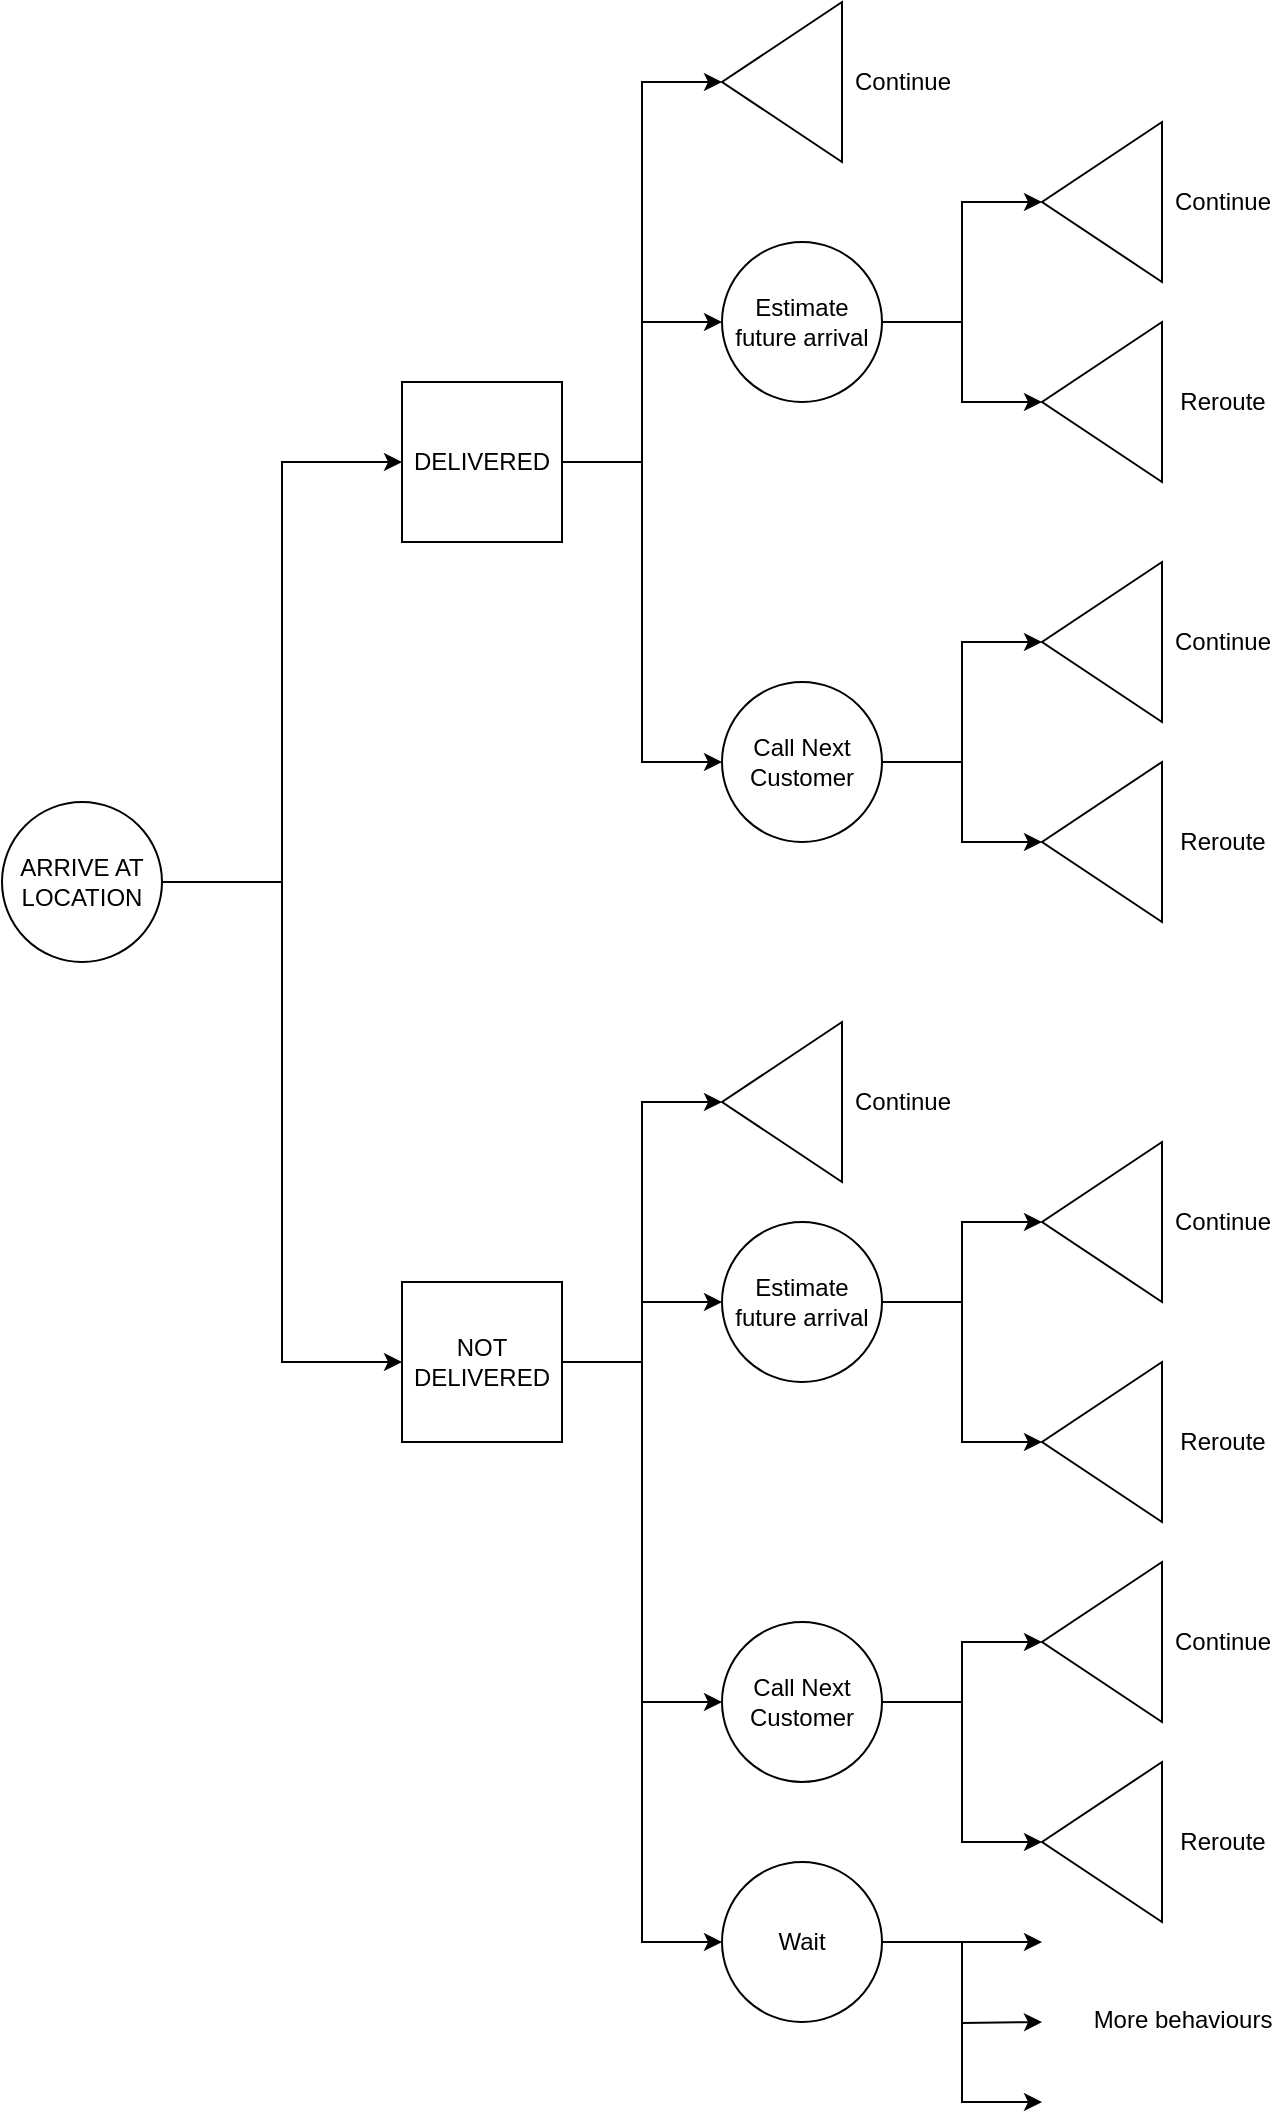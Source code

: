 <mxfile version="13.1.3">
    <diagram id="6hGFLwfOUW9BJ-s0fimq" name="Page-1">
        <mxGraphModel dx="2690" dy="1263" grid="0" gridSize="10" guides="1" tooltips="1" connect="1" arrows="1" fold="1" page="1" pageScale="1" pageWidth="827" pageHeight="1169" math="0" shadow="0">
            <root>
                <mxCell id="0"/>
                <mxCell id="1" parent="0"/>
                <mxCell id="23" style="edgeStyle=orthogonalEdgeStyle;rounded=0;orthogonalLoop=1;jettySize=auto;html=1;entryX=0;entryY=0.5;entryDx=0;entryDy=0;" edge="1" parent="1" source="2" target="3">
                    <mxGeometry relative="1" as="geometry"/>
                </mxCell>
                <mxCell id="24" style="edgeStyle=orthogonalEdgeStyle;rounded=0;orthogonalLoop=1;jettySize=auto;html=1;entryX=0;entryY=0.5;entryDx=0;entryDy=0;" edge="1" parent="1" source="2" target="4">
                    <mxGeometry relative="1" as="geometry"/>
                </mxCell>
                <mxCell id="2" value="ARRIVE AT LOCATION" style="ellipse;whiteSpace=wrap;html=1;aspect=fixed;" vertex="1" parent="1">
                    <mxGeometry x="40" y="480" width="80" height="80" as="geometry"/>
                </mxCell>
                <mxCell id="9" style="edgeStyle=orthogonalEdgeStyle;rounded=0;orthogonalLoop=1;jettySize=auto;html=1;entryX=1;entryY=0.5;entryDx=0;entryDy=0;" edge="1" parent="1" source="3" target="5">
                    <mxGeometry relative="1" as="geometry"/>
                </mxCell>
                <mxCell id="10" style="edgeStyle=orthogonalEdgeStyle;rounded=0;orthogonalLoop=1;jettySize=auto;html=1;entryX=0;entryY=0.5;entryDx=0;entryDy=0;" edge="1" parent="1" source="3" target="6">
                    <mxGeometry relative="1" as="geometry"/>
                </mxCell>
                <mxCell id="11" style="edgeStyle=orthogonalEdgeStyle;rounded=0;orthogonalLoop=1;jettySize=auto;html=1;entryX=0;entryY=0.5;entryDx=0;entryDy=0;" edge="1" parent="1" source="3" target="7">
                    <mxGeometry relative="1" as="geometry"/>
                </mxCell>
                <mxCell id="3" value="DELIVERED" style="whiteSpace=wrap;html=1;aspect=fixed;" vertex="1" parent="1">
                    <mxGeometry x="240" y="270" width="80" height="80" as="geometry"/>
                </mxCell>
                <mxCell id="81" style="edgeStyle=orthogonalEdgeStyle;rounded=0;orthogonalLoop=1;jettySize=auto;html=1;entryX=1;entryY=0.5;entryDx=0;entryDy=0;" edge="1" parent="1" source="4" target="67">
                    <mxGeometry relative="1" as="geometry"/>
                </mxCell>
                <mxCell id="82" style="edgeStyle=orthogonalEdgeStyle;rounded=0;orthogonalLoop=1;jettySize=auto;html=1;entryX=0;entryY=0.5;entryDx=0;entryDy=0;" edge="1" parent="1" source="4" target="70">
                    <mxGeometry relative="1" as="geometry"/>
                </mxCell>
                <mxCell id="83" style="edgeStyle=orthogonalEdgeStyle;rounded=0;orthogonalLoop=1;jettySize=auto;html=1;entryX=0;entryY=0.5;entryDx=0;entryDy=0;" edge="1" parent="1" source="4" target="73">
                    <mxGeometry relative="1" as="geometry"/>
                </mxCell>
                <mxCell id="90" style="edgeStyle=orthogonalEdgeStyle;rounded=0;orthogonalLoop=1;jettySize=auto;html=1;entryX=0;entryY=0.5;entryDx=0;entryDy=0;" edge="1" parent="1" source="4" target="89">
                    <mxGeometry relative="1" as="geometry"/>
                </mxCell>
                <mxCell id="4" value="NOT DELIVERED" style="whiteSpace=wrap;html=1;aspect=fixed;" vertex="1" parent="1">
                    <mxGeometry x="240" y="720" width="80" height="80" as="geometry"/>
                </mxCell>
                <mxCell id="5" value="" style="triangle;whiteSpace=wrap;html=1;rotation=-180;" vertex="1" parent="1">
                    <mxGeometry x="400" y="80" width="60" height="80" as="geometry"/>
                </mxCell>
                <mxCell id="14" style="edgeStyle=orthogonalEdgeStyle;rounded=0;orthogonalLoop=1;jettySize=auto;html=1;entryX=1;entryY=0.5;entryDx=0;entryDy=0;" edge="1" parent="1" source="6" target="12">
                    <mxGeometry relative="1" as="geometry"/>
                </mxCell>
                <mxCell id="15" style="edgeStyle=orthogonalEdgeStyle;rounded=0;orthogonalLoop=1;jettySize=auto;html=1;" edge="1" parent="1" source="6" target="13">
                    <mxGeometry relative="1" as="geometry"/>
                </mxCell>
                <mxCell id="6" value="Estimate future arrival" style="ellipse;whiteSpace=wrap;html=1;aspect=fixed;" vertex="1" parent="1">
                    <mxGeometry x="400" y="200" width="80" height="80" as="geometry"/>
                </mxCell>
                <mxCell id="18" style="edgeStyle=orthogonalEdgeStyle;rounded=0;orthogonalLoop=1;jettySize=auto;html=1;" edge="1" parent="1" source="7" target="16">
                    <mxGeometry relative="1" as="geometry"/>
                </mxCell>
                <mxCell id="19" style="edgeStyle=orthogonalEdgeStyle;rounded=0;orthogonalLoop=1;jettySize=auto;html=1;entryX=1;entryY=0.5;entryDx=0;entryDy=0;" edge="1" parent="1" source="7" target="17">
                    <mxGeometry relative="1" as="geometry"/>
                </mxCell>
                <mxCell id="7" value="Call Next Customer" style="ellipse;whiteSpace=wrap;html=1;aspect=fixed;" vertex="1" parent="1">
                    <mxGeometry x="400" y="420" width="80" height="80" as="geometry"/>
                </mxCell>
                <mxCell id="12" value="" style="triangle;whiteSpace=wrap;html=1;rotation=-180;" vertex="1" parent="1">
                    <mxGeometry x="560" y="140" width="60" height="80" as="geometry"/>
                </mxCell>
                <mxCell id="13" value="" style="triangle;whiteSpace=wrap;html=1;rotation=-180;" vertex="1" parent="1">
                    <mxGeometry x="560" y="240" width="60" height="80" as="geometry"/>
                </mxCell>
                <mxCell id="16" value="" style="triangle;whiteSpace=wrap;html=1;rotation=-180;" vertex="1" parent="1">
                    <mxGeometry x="560" y="360" width="60" height="80" as="geometry"/>
                </mxCell>
                <mxCell id="17" value="" style="triangle;whiteSpace=wrap;html=1;rotation=-180;" vertex="1" parent="1">
                    <mxGeometry x="560" y="460" width="60" height="80" as="geometry"/>
                </mxCell>
                <mxCell id="20" value="Continue" style="text;html=1;align=center;verticalAlign=middle;resizable=0;points=[];autosize=1;" vertex="1" parent="1">
                    <mxGeometry x="460" y="110" width="60" height="20" as="geometry"/>
                </mxCell>
                <mxCell id="21" value="Continue" style="text;html=1;align=center;verticalAlign=middle;resizable=0;points=[];autosize=1;" vertex="1" parent="1">
                    <mxGeometry x="620" y="390" width="60" height="20" as="geometry"/>
                </mxCell>
                <mxCell id="22" value="Continue" style="text;html=1;align=center;verticalAlign=middle;resizable=0;points=[];autosize=1;" vertex="1" parent="1">
                    <mxGeometry x="620" y="170" width="60" height="20" as="geometry"/>
                </mxCell>
                <mxCell id="67" value="" style="triangle;whiteSpace=wrap;html=1;rotation=-180;" vertex="1" parent="1">
                    <mxGeometry x="400" y="590" width="60" height="80" as="geometry"/>
                </mxCell>
                <mxCell id="68" style="edgeStyle=orthogonalEdgeStyle;rounded=0;orthogonalLoop=1;jettySize=auto;html=1;entryX=1;entryY=0.5;entryDx=0;entryDy=0;" edge="1" parent="1" source="70" target="74">
                    <mxGeometry relative="1" as="geometry"/>
                </mxCell>
                <mxCell id="69" style="edgeStyle=orthogonalEdgeStyle;rounded=0;orthogonalLoop=1;jettySize=auto;html=1;" edge="1" parent="1" source="70" target="75">
                    <mxGeometry relative="1" as="geometry"/>
                </mxCell>
                <mxCell id="70" value="Estimate future arrival" style="ellipse;whiteSpace=wrap;html=1;aspect=fixed;" vertex="1" parent="1">
                    <mxGeometry x="400" y="690" width="80" height="80" as="geometry"/>
                </mxCell>
                <mxCell id="71" style="edgeStyle=orthogonalEdgeStyle;rounded=0;orthogonalLoop=1;jettySize=auto;html=1;" edge="1" parent="1" source="73" target="76">
                    <mxGeometry relative="1" as="geometry"/>
                </mxCell>
                <mxCell id="72" style="edgeStyle=orthogonalEdgeStyle;rounded=0;orthogonalLoop=1;jettySize=auto;html=1;entryX=1;entryY=0.5;entryDx=0;entryDy=0;" edge="1" parent="1" source="73" target="77">
                    <mxGeometry relative="1" as="geometry"/>
                </mxCell>
                <mxCell id="73" value="Call Next Customer" style="ellipse;whiteSpace=wrap;html=1;aspect=fixed;" vertex="1" parent="1">
                    <mxGeometry x="400" y="890" width="80" height="80" as="geometry"/>
                </mxCell>
                <mxCell id="74" value="" style="triangle;whiteSpace=wrap;html=1;rotation=-180;" vertex="1" parent="1">
                    <mxGeometry x="560" y="650" width="60" height="80" as="geometry"/>
                </mxCell>
                <mxCell id="75" value="" style="triangle;whiteSpace=wrap;html=1;rotation=-180;" vertex="1" parent="1">
                    <mxGeometry x="560" y="760" width="60" height="80" as="geometry"/>
                </mxCell>
                <mxCell id="76" value="" style="triangle;whiteSpace=wrap;html=1;rotation=-180;" vertex="1" parent="1">
                    <mxGeometry x="560" y="860" width="60" height="80" as="geometry"/>
                </mxCell>
                <mxCell id="77" value="" style="triangle;whiteSpace=wrap;html=1;rotation=-180;" vertex="1" parent="1">
                    <mxGeometry x="560" y="960" width="60" height="80" as="geometry"/>
                </mxCell>
                <mxCell id="78" value="Continue" style="text;html=1;align=center;verticalAlign=middle;resizable=0;points=[];autosize=1;" vertex="1" parent="1">
                    <mxGeometry x="460" y="620" width="60" height="20" as="geometry"/>
                </mxCell>
                <mxCell id="79" value="Continue" style="text;html=1;align=center;verticalAlign=middle;resizable=0;points=[];autosize=1;" vertex="1" parent="1">
                    <mxGeometry x="620" y="890" width="60" height="20" as="geometry"/>
                </mxCell>
                <mxCell id="80" value="Continue" style="text;html=1;align=center;verticalAlign=middle;resizable=0;points=[];autosize=1;" vertex="1" parent="1">
                    <mxGeometry x="620" y="680" width="60" height="20" as="geometry"/>
                </mxCell>
                <mxCell id="91" style="edgeStyle=orthogonalEdgeStyle;rounded=0;orthogonalLoop=1;jettySize=auto;html=1;" edge="1" parent="1" source="89">
                    <mxGeometry relative="1" as="geometry">
                        <mxPoint x="560" y="1050" as="targetPoint"/>
                    </mxGeometry>
                </mxCell>
                <mxCell id="92" style="edgeStyle=orthogonalEdgeStyle;rounded=0;orthogonalLoop=1;jettySize=auto;html=1;" edge="1" parent="1" source="89">
                    <mxGeometry relative="1" as="geometry">
                        <mxPoint x="560" y="1090" as="targetPoint"/>
                    </mxGeometry>
                </mxCell>
                <mxCell id="93" style="edgeStyle=orthogonalEdgeStyle;rounded=0;orthogonalLoop=1;jettySize=auto;html=1;" edge="1" parent="1" source="89">
                    <mxGeometry relative="1" as="geometry">
                        <mxPoint x="560" y="1130" as="targetPoint"/>
                        <Array as="points">
                            <mxPoint x="520" y="1050"/>
                            <mxPoint x="520" y="1130"/>
                        </Array>
                    </mxGeometry>
                </mxCell>
                <mxCell id="89" value="Wait" style="ellipse;whiteSpace=wrap;html=1;aspect=fixed;" vertex="1" parent="1">
                    <mxGeometry x="400" y="1010" width="80" height="80" as="geometry"/>
                </mxCell>
                <mxCell id="94" value="More behaviours" style="text;html=1;align=center;verticalAlign=middle;resizable=0;points=[];autosize=1;" vertex="1" parent="1">
                    <mxGeometry x="580" y="1079" width="100" height="20" as="geometry"/>
                </mxCell>
                <mxCell id="95" value="Reroute" style="text;html=1;align=center;verticalAlign=middle;resizable=0;points=[];autosize=1;" vertex="1" parent="1">
                    <mxGeometry x="620" y="790" width="60" height="20" as="geometry"/>
                </mxCell>
                <mxCell id="96" value="Reroute" style="text;html=1;align=center;verticalAlign=middle;resizable=0;points=[];autosize=1;" vertex="1" parent="1">
                    <mxGeometry x="620" y="490" width="60" height="20" as="geometry"/>
                </mxCell>
                <mxCell id="97" value="Reroute" style="text;html=1;align=center;verticalAlign=middle;resizable=0;points=[];autosize=1;" vertex="1" parent="1">
                    <mxGeometry x="620" y="990" width="60" height="20" as="geometry"/>
                </mxCell>
                <mxCell id="98" value="Reroute" style="text;html=1;align=center;verticalAlign=middle;resizable=0;points=[];autosize=1;" vertex="1" parent="1">
                    <mxGeometry x="620" y="270" width="60" height="20" as="geometry"/>
                </mxCell>
            </root>
        </mxGraphModel>
    </diagram>
</mxfile>